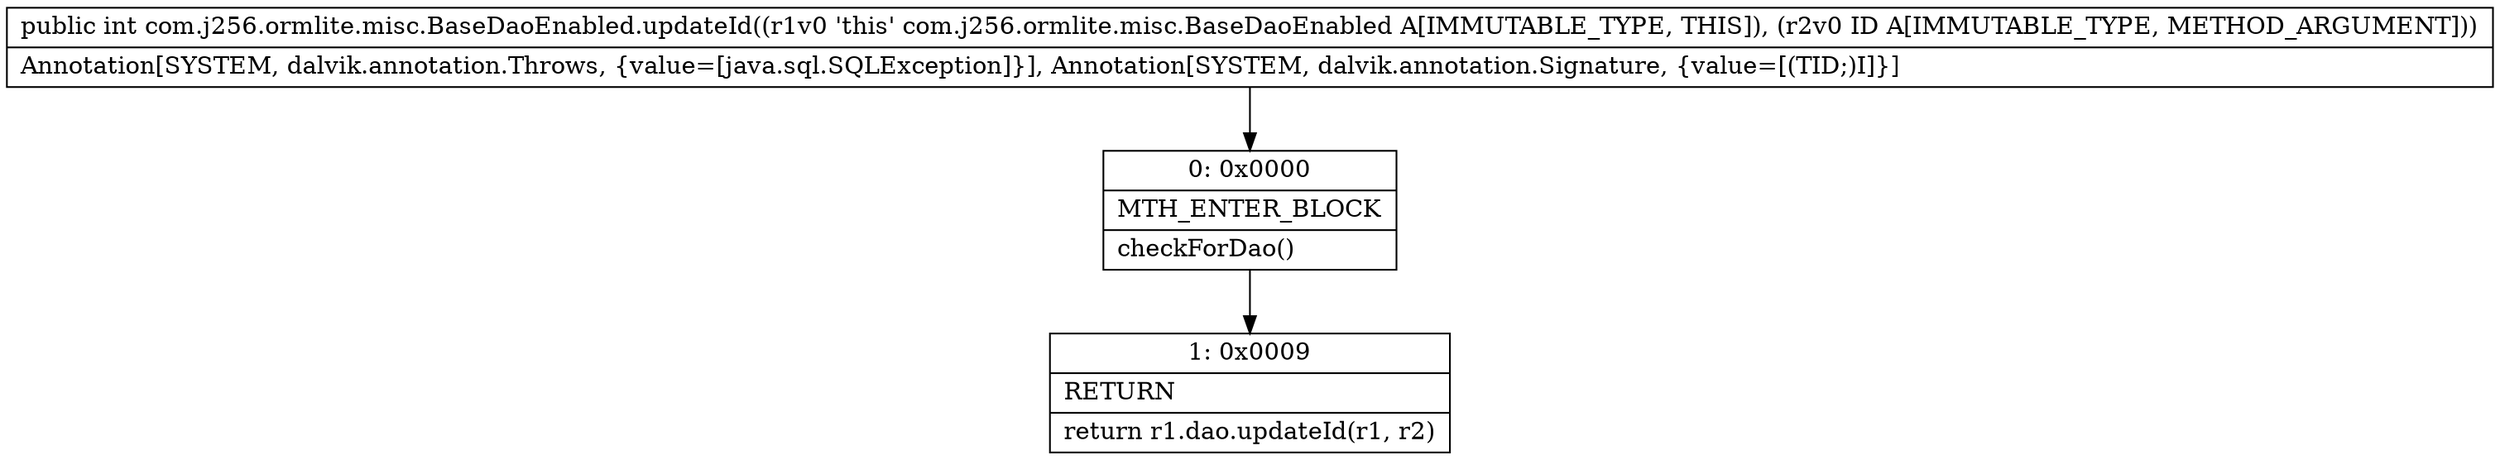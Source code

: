 digraph "CFG forcom.j256.ormlite.misc.BaseDaoEnabled.updateId(Ljava\/lang\/Object;)I" {
Node_0 [shape=record,label="{0\:\ 0x0000|MTH_ENTER_BLOCK\l|checkForDao()\l}"];
Node_1 [shape=record,label="{1\:\ 0x0009|RETURN\l|return r1.dao.updateId(r1, r2)\l}"];
MethodNode[shape=record,label="{public int com.j256.ormlite.misc.BaseDaoEnabled.updateId((r1v0 'this' com.j256.ormlite.misc.BaseDaoEnabled A[IMMUTABLE_TYPE, THIS]), (r2v0 ID A[IMMUTABLE_TYPE, METHOD_ARGUMENT]))  | Annotation[SYSTEM, dalvik.annotation.Throws, \{value=[java.sql.SQLException]\}], Annotation[SYSTEM, dalvik.annotation.Signature, \{value=[(TID;)I]\}]\l}"];
MethodNode -> Node_0;
Node_0 -> Node_1;
}

